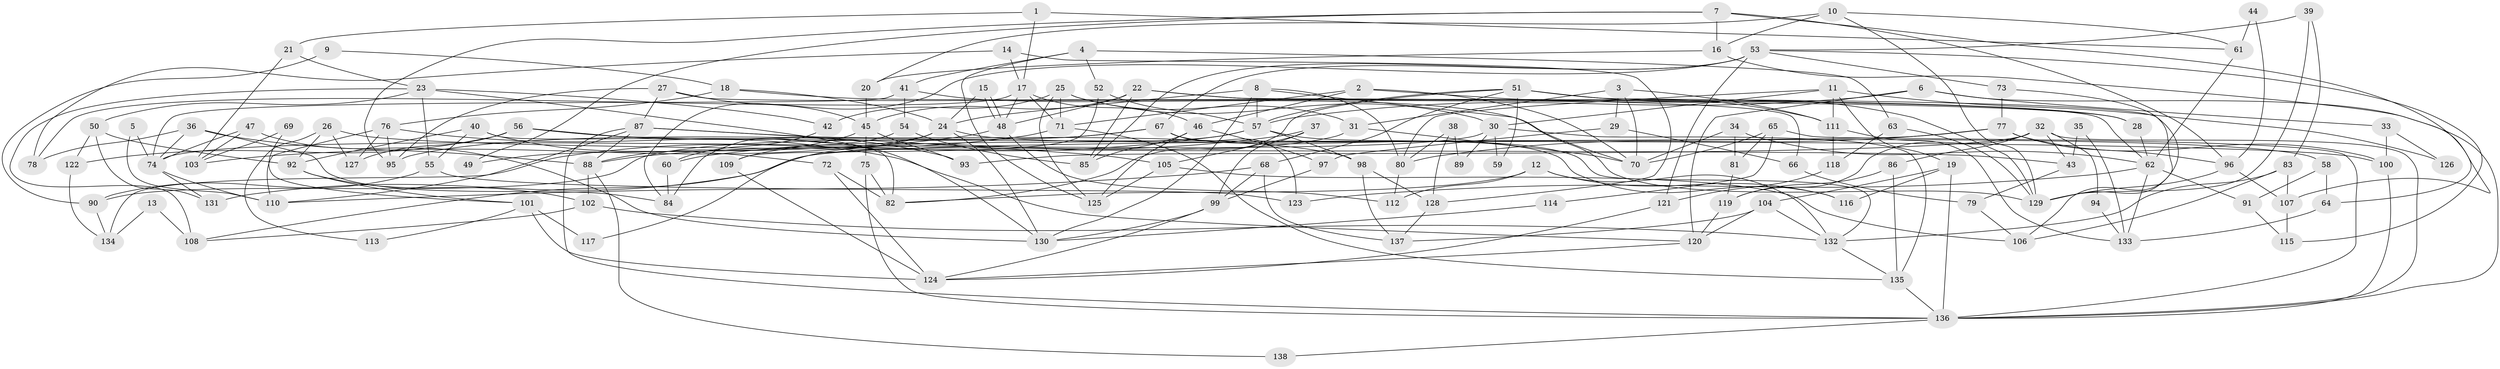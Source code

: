 // Generated by graph-tools (version 1.1) at 2025/50/03/09/25 03:50:04]
// undirected, 138 vertices, 276 edges
graph export_dot {
graph [start="1"]
  node [color=gray90,style=filled];
  1;
  2;
  3;
  4;
  5;
  6;
  7;
  8;
  9;
  10;
  11;
  12;
  13;
  14;
  15;
  16;
  17;
  18;
  19;
  20;
  21;
  22;
  23;
  24;
  25;
  26;
  27;
  28;
  29;
  30;
  31;
  32;
  33;
  34;
  35;
  36;
  37;
  38;
  39;
  40;
  41;
  42;
  43;
  44;
  45;
  46;
  47;
  48;
  49;
  50;
  51;
  52;
  53;
  54;
  55;
  56;
  57;
  58;
  59;
  60;
  61;
  62;
  63;
  64;
  65;
  66;
  67;
  68;
  69;
  70;
  71;
  72;
  73;
  74;
  75;
  76;
  77;
  78;
  79;
  80;
  81;
  82;
  83;
  84;
  85;
  86;
  87;
  88;
  89;
  90;
  91;
  92;
  93;
  94;
  95;
  96;
  97;
  98;
  99;
  100;
  101;
  102;
  103;
  104;
  105;
  106;
  107;
  108;
  109;
  110;
  111;
  112;
  113;
  114;
  115;
  116;
  117;
  118;
  119;
  120;
  121;
  122;
  123;
  124;
  125;
  126;
  127;
  128;
  129;
  130;
  131;
  132;
  133;
  134;
  135;
  136;
  137;
  138;
  1 -- 61;
  1 -- 17;
  1 -- 21;
  2 -- 46;
  2 -- 71;
  2 -- 70;
  2 -- 111;
  3 -- 70;
  3 -- 111;
  3 -- 29;
  3 -- 31;
  4 -- 52;
  4 -- 41;
  4 -- 63;
  4 -- 125;
  5 -- 110;
  5 -- 74;
  6 -- 120;
  6 -- 136;
  6 -- 33;
  6 -- 57;
  7 -- 96;
  7 -- 107;
  7 -- 16;
  7 -- 49;
  7 -- 95;
  8 -- 129;
  8 -- 57;
  8 -- 24;
  8 -- 80;
  8 -- 130;
  9 -- 18;
  9 -- 90;
  10 -- 16;
  10 -- 129;
  10 -- 20;
  10 -- 61;
  11 -- 19;
  11 -- 80;
  11 -- 30;
  11 -- 111;
  11 -- 126;
  12 -- 116;
  12 -- 82;
  12 -- 112;
  12 -- 132;
  13 -- 134;
  13 -- 108;
  14 -- 17;
  14 -- 78;
  14 -- 128;
  15 -- 48;
  15 -- 48;
  15 -- 24;
  16 -- 20;
  16 -- 64;
  17 -- 48;
  17 -- 71;
  17 -- 46;
  17 -- 78;
  18 -- 76;
  18 -- 24;
  18 -- 28;
  19 -- 104;
  19 -- 136;
  19 -- 116;
  20 -- 45;
  21 -- 103;
  21 -- 23;
  22 -- 45;
  22 -- 66;
  22 -- 28;
  22 -- 48;
  22 -- 85;
  23 -- 42;
  23 -- 50;
  23 -- 55;
  23 -- 108;
  23 -- 130;
  24 -- 130;
  24 -- 49;
  24 -- 58;
  24 -- 109;
  25 -- 125;
  25 -- 31;
  25 -- 30;
  25 -- 42;
  25 -- 71;
  26 -- 92;
  26 -- 127;
  26 -- 43;
  26 -- 113;
  27 -- 95;
  27 -- 87;
  27 -- 45;
  27 -- 62;
  28 -- 62;
  29 -- 97;
  29 -- 66;
  30 -- 59;
  30 -- 74;
  30 -- 89;
  30 -- 135;
  31 -- 70;
  31 -- 108;
  32 -- 136;
  32 -- 119;
  32 -- 43;
  32 -- 86;
  32 -- 93;
  32 -- 94;
  33 -- 100;
  33 -- 126;
  34 -- 81;
  34 -- 62;
  34 -- 70;
  35 -- 133;
  35 -- 43;
  36 -- 88;
  36 -- 74;
  36 -- 78;
  36 -- 84;
  37 -- 105;
  37 -- 99;
  37 -- 60;
  38 -- 80;
  38 -- 128;
  38 -- 89;
  39 -- 129;
  39 -- 53;
  39 -- 83;
  40 -- 55;
  40 -- 72;
  40 -- 82;
  40 -- 92;
  41 -- 70;
  41 -- 54;
  41 -- 74;
  42 -- 60;
  43 -- 79;
  44 -- 61;
  44 -- 96;
  45 -- 88;
  45 -- 75;
  45 -- 93;
  46 -- 125;
  46 -- 85;
  46 -- 97;
  47 -- 130;
  47 -- 74;
  47 -- 103;
  48 -- 103;
  48 -- 112;
  50 -- 92;
  50 -- 122;
  50 -- 131;
  51 -- 68;
  51 -- 57;
  51 -- 59;
  51 -- 82;
  51 -- 106;
  51 -- 129;
  52 -- 109;
  52 -- 57;
  53 -- 73;
  53 -- 85;
  53 -- 67;
  53 -- 84;
  53 -- 115;
  53 -- 121;
  54 -- 85;
  54 -- 84;
  55 -- 90;
  55 -- 123;
  56 -- 93;
  56 -- 100;
  56 -- 122;
  56 -- 127;
  57 -- 132;
  57 -- 88;
  57 -- 98;
  57 -- 117;
  58 -- 64;
  58 -- 91;
  60 -- 84;
  61 -- 62;
  62 -- 91;
  62 -- 123;
  62 -- 133;
  63 -- 129;
  63 -- 118;
  64 -- 133;
  65 -- 136;
  65 -- 70;
  65 -- 81;
  65 -- 114;
  66 -- 79;
  67 -- 123;
  67 -- 90;
  67 -- 95;
  67 -- 116;
  68 -- 99;
  68 -- 110;
  68 -- 137;
  69 -- 101;
  69 -- 103;
  71 -- 135;
  71 -- 134;
  72 -- 124;
  72 -- 82;
  73 -- 129;
  73 -- 77;
  74 -- 110;
  74 -- 131;
  75 -- 82;
  75 -- 136;
  76 -- 95;
  76 -- 110;
  76 -- 120;
  76 -- 127;
  77 -- 80;
  77 -- 131;
  77 -- 96;
  77 -- 100;
  79 -- 106;
  80 -- 112;
  81 -- 119;
  83 -- 132;
  83 -- 106;
  83 -- 107;
  86 -- 135;
  86 -- 119;
  87 -- 88;
  87 -- 98;
  87 -- 105;
  87 -- 110;
  87 -- 136;
  88 -- 102;
  88 -- 138;
  90 -- 134;
  91 -- 115;
  92 -- 102;
  92 -- 101;
  94 -- 133;
  96 -- 107;
  96 -- 129;
  97 -- 99;
  98 -- 137;
  98 -- 128;
  99 -- 124;
  99 -- 130;
  100 -- 136;
  101 -- 124;
  101 -- 113;
  101 -- 117;
  102 -- 108;
  102 -- 132;
  104 -- 132;
  104 -- 137;
  104 -- 120;
  105 -- 106;
  105 -- 125;
  107 -- 115;
  109 -- 124;
  111 -- 118;
  111 -- 133;
  114 -- 130;
  118 -- 121;
  119 -- 120;
  120 -- 124;
  121 -- 124;
  122 -- 134;
  128 -- 137;
  132 -- 135;
  135 -- 136;
  136 -- 138;
}
